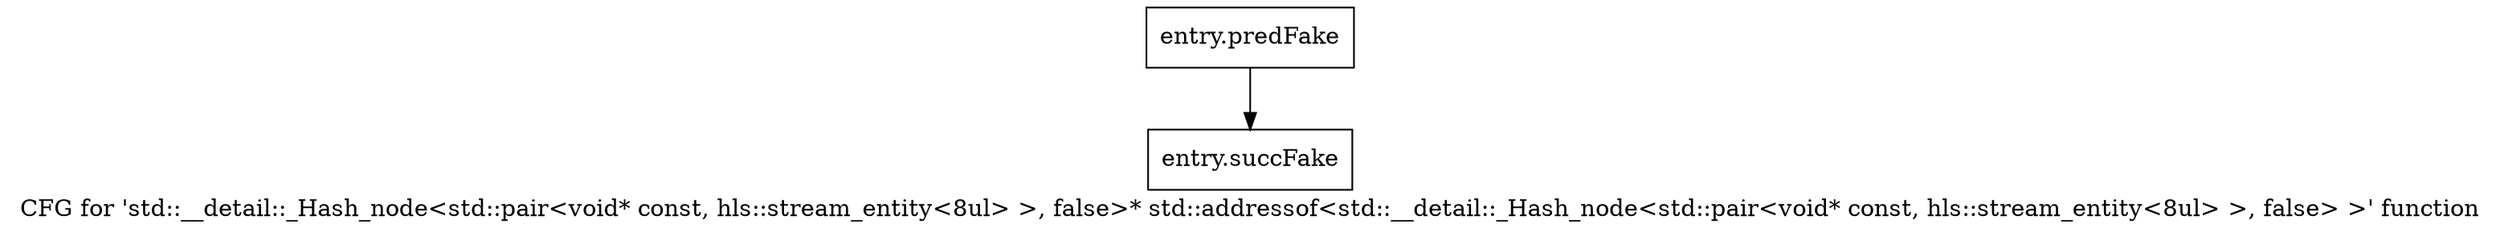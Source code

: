 digraph "CFG for 'std::__detail::_Hash_node\<std::pair\<void* const, hls::stream_entity\<8ul\> \>, false\>* std::addressof\<std::__detail::_Hash_node\<std::pair\<void* const, hls::stream_entity\<8ul\> \>, false\> \>' function" {
	label="CFG for 'std::__detail::_Hash_node\<std::pair\<void* const, hls::stream_entity\<8ul\> \>, false\>* std::addressof\<std::__detail::_Hash_node\<std::pair\<void* const, hls::stream_entity\<8ul\> \>, false\> \>' function";

	Node0x5865ff0 [shape=record,filename="",linenumber="",label="{entry.predFake}"];
	Node0x5865ff0 -> Node0x58e0210[ callList="" memoryops="" filename="/tools/Xilinx/Vitis_HLS/2023.1/tps/lnx64/gcc-8.3.0/lib/gcc/x86_64-pc-linux-gnu/8.3.0/../../../../include/c++/8.3.0/bits/move.h" execusionnum="0"];
	Node0x58e0210 [shape=record,filename="/tools/Xilinx/Vitis_HLS/2023.1/tps/lnx64/gcc-8.3.0/lib/gcc/x86_64-pc-linux-gnu/8.3.0/../../../../include/c++/8.3.0/bits/move.h",linenumber="139",label="{entry.succFake}"];
}
